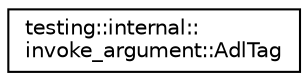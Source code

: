 digraph "Graphical Class Hierarchy"
{
  edge [fontname="Helvetica",fontsize="10",labelfontname="Helvetica",labelfontsize="10"];
  node [fontname="Helvetica",fontsize="10",shape=record];
  rankdir="LR";
  Node0 [label="testing::internal::\linvoke_argument::AdlTag",height=0.2,width=0.4,color="black", fillcolor="white", style="filled",URL="$structtesting_1_1internal_1_1invoke__argument_1_1AdlTag.html"];
}
